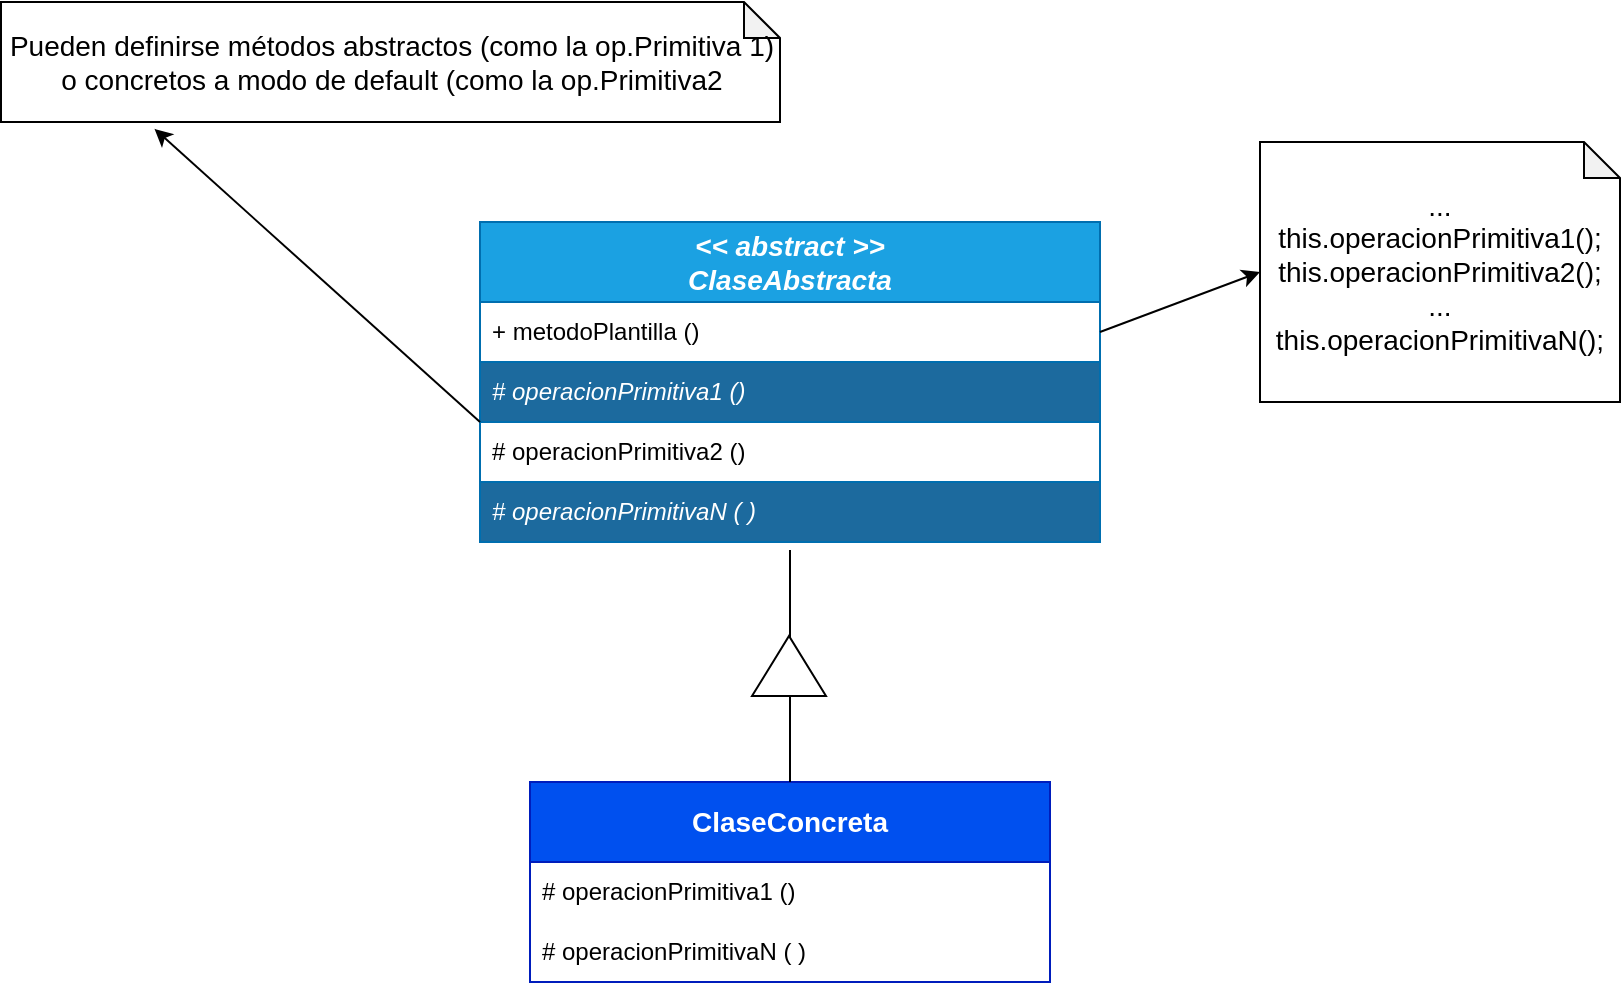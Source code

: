 <mxfile>
    <diagram id="w0s7VxQEyyxQoXV_-qH1" name="Page-1">
        <mxGraphModel dx="1692" dy="797" grid="1" gridSize="10" guides="1" tooltips="1" connect="1" arrows="1" fold="1" page="0" pageScale="1" pageWidth="850" pageHeight="1100" math="0" shadow="0">
            <root>
                <mxCell id="0"/>
                <mxCell id="1" parent="0"/>
                <mxCell id="3" value="&lt;b style=&quot;font-size: 14px;&quot;&gt;&lt;i&gt;&amp;lt;&amp;lt; abstract &amp;gt;&amp;gt;&lt;br&gt;ClaseAbstracta&lt;/i&gt;&lt;/b&gt;" style="swimlane;fontStyle=0;childLayout=stackLayout;horizontal=1;startSize=40;horizontalStack=0;resizeParent=1;resizeParentMax=0;resizeLast=0;collapsible=1;marginBottom=0;whiteSpace=wrap;html=1;fillColor=#1ba1e2;fontColor=#ffffff;strokeColor=#006EAF;" parent="1" vertex="1">
                    <mxGeometry x="220" y="230" width="310" height="160" as="geometry"/>
                </mxCell>
                <mxCell id="4" value="+ metodoPlantilla ()" style="text;strokeColor=none;fillColor=none;align=left;verticalAlign=middle;spacingLeft=4;spacingRight=4;overflow=hidden;points=[[0,0.5],[1,0.5]];portConstraint=eastwest;rotatable=0;whiteSpace=wrap;html=1;" parent="3" vertex="1">
                    <mxGeometry y="40" width="310" height="30" as="geometry"/>
                </mxCell>
                <mxCell id="5" value="# operacionPrimitiva1 ()" style="text;strokeColor=#006EAF;fillColor=#1C6A9E;align=left;verticalAlign=middle;spacingLeft=4;spacingRight=4;overflow=hidden;points=[[0,0.5],[1,0.5]];portConstraint=eastwest;rotatable=0;whiteSpace=wrap;html=1;fontStyle=2;fontColor=#ffffff;" parent="3" vertex="1">
                    <mxGeometry y="70" width="310" height="30" as="geometry"/>
                </mxCell>
                <mxCell id="12" value="# operacionPrimitiva2 ()" style="text;strokeColor=none;fillColor=none;align=left;verticalAlign=middle;spacingLeft=4;spacingRight=4;overflow=hidden;points=[[0,0.5],[1,0.5]];portConstraint=eastwest;rotatable=0;whiteSpace=wrap;html=1;" parent="3" vertex="1">
                    <mxGeometry y="100" width="310" height="30" as="geometry"/>
                </mxCell>
                <mxCell id="6" value="# operacionPrimitivaN ( )" style="text;strokeColor=#006EAF;fillColor=#1C6A9E;align=left;verticalAlign=middle;spacingLeft=4;spacingRight=4;overflow=hidden;points=[[0,0.5],[1,0.5]];portConstraint=eastwest;rotatable=0;whiteSpace=wrap;html=1;fontStyle=2;fontColor=#ffffff;" parent="3" vertex="1">
                    <mxGeometry y="130" width="310" height="30" as="geometry"/>
                </mxCell>
                <mxCell id="7" value="&lt;span style=&quot;font-size: 14px;&quot;&gt;&lt;b&gt;ClaseConcreta&lt;/b&gt;&lt;/span&gt;" style="swimlane;fontStyle=0;childLayout=stackLayout;horizontal=1;startSize=40;horizontalStack=0;resizeParent=1;resizeParentMax=0;resizeLast=0;collapsible=1;marginBottom=0;whiteSpace=wrap;html=1;fillColor=#0050ef;fontColor=#ffffff;strokeColor=#001DBC;" parent="1" vertex="1">
                    <mxGeometry x="245" y="510" width="260" height="100" as="geometry"/>
                </mxCell>
                <mxCell id="9" value="# operacionPrimitiva1 ()" style="text;strokeColor=none;fillColor=none;align=left;verticalAlign=middle;spacingLeft=4;spacingRight=4;overflow=hidden;points=[[0,0.5],[1,0.5]];portConstraint=eastwest;rotatable=0;whiteSpace=wrap;html=1;" parent="7" vertex="1">
                    <mxGeometry y="40" width="260" height="30" as="geometry"/>
                </mxCell>
                <mxCell id="10" value="# operacionPrimitivaN ( )" style="text;strokeColor=none;fillColor=none;align=left;verticalAlign=middle;spacingLeft=4;spacingRight=4;overflow=hidden;points=[[0,0.5],[1,0.5]];portConstraint=eastwest;rotatable=0;whiteSpace=wrap;html=1;" parent="7" vertex="1">
                    <mxGeometry y="70" width="260" height="30" as="geometry"/>
                </mxCell>
                <mxCell id="11" value="" style="endArrow=none;html=1;fontSize=14;exitX=0.5;exitY=0;exitDx=0;exitDy=0;entryX=0.5;entryY=1.133;entryDx=0;entryDy=0;entryPerimeter=0;" parent="1" source="7" target="6" edge="1">
                    <mxGeometry width="50" height="50" relative="1" as="geometry">
                        <mxPoint x="400" y="420" as="sourcePoint"/>
                        <mxPoint x="450" y="370" as="targetPoint"/>
                    </mxGeometry>
                </mxCell>
                <mxCell id="13" value="Pueden definirse métodos abstractos (como la op.Primitiva 1) o concretos a modo de default (como la op.Primitiva2" style="shape=note;whiteSpace=wrap;html=1;backgroundOutline=1;darkOpacity=0.05;fontSize=14;size=18;" parent="1" vertex="1">
                    <mxGeometry x="-19.5" y="120" width="389.5" height="60" as="geometry"/>
                </mxCell>
                <mxCell id="14" value="" style="endArrow=classic;html=1;fontSize=14;entryX=0.197;entryY=1.057;entryDx=0;entryDy=0;entryPerimeter=0;exitX=0;exitY=0;exitDx=0;exitDy=0;exitPerimeter=0;" parent="1" source="12" target="13" edge="1">
                    <mxGeometry width="50" height="50" relative="1" as="geometry">
                        <mxPoint x="400" y="330" as="sourcePoint"/>
                        <mxPoint x="450" y="280" as="targetPoint"/>
                    </mxGeometry>
                </mxCell>
                <mxCell id="15" value="" style="triangle;whiteSpace=wrap;html=1;fontSize=14;rotation=-90;" parent="1" vertex="1">
                    <mxGeometry x="359.5" y="433.5" width="30" height="37" as="geometry"/>
                </mxCell>
                <mxCell id="18" value="&lt;div style=&quot;&quot;&gt;&lt;span style=&quot;background-color: initial;&quot;&gt;...&lt;/span&gt;&lt;/div&gt;&lt;div style=&quot;&quot;&gt;&lt;span style=&quot;background-color: initial;&quot;&gt;this.operacionPrimitiva1();&lt;/span&gt;&lt;/div&gt;&lt;div style=&quot;&quot;&gt;&lt;span style=&quot;background-color: initial;&quot;&gt;this.operacionPrimitiva2();&lt;/span&gt;&lt;/div&gt;&lt;div style=&quot;&quot;&gt;&lt;span style=&quot;background-color: initial;&quot;&gt;...&lt;/span&gt;&lt;/div&gt;&lt;div style=&quot;&quot;&gt;&lt;span style=&quot;background-color: initial;&quot;&gt;this.operacionPrimitivaN();&lt;/span&gt;&lt;/div&gt;" style="shape=note;whiteSpace=wrap;html=1;backgroundOutline=1;darkOpacity=0.05;fontSize=14;size=18;align=center;" parent="1" vertex="1">
                    <mxGeometry x="610" y="190" width="180" height="130" as="geometry"/>
                </mxCell>
                <mxCell id="19" value="" style="endArrow=classic;html=1;fontSize=14;entryX=0;entryY=0.5;entryDx=0;entryDy=0;entryPerimeter=0;exitX=1;exitY=0.5;exitDx=0;exitDy=0;" parent="1" source="4" target="18" edge="1">
                    <mxGeometry width="50" height="50" relative="1" as="geometry">
                        <mxPoint x="600" y="355" as="sourcePoint"/>
                        <mxPoint x="1030" y="350" as="targetPoint"/>
                    </mxGeometry>
                </mxCell>
            </root>
        </mxGraphModel>
    </diagram>
</mxfile>